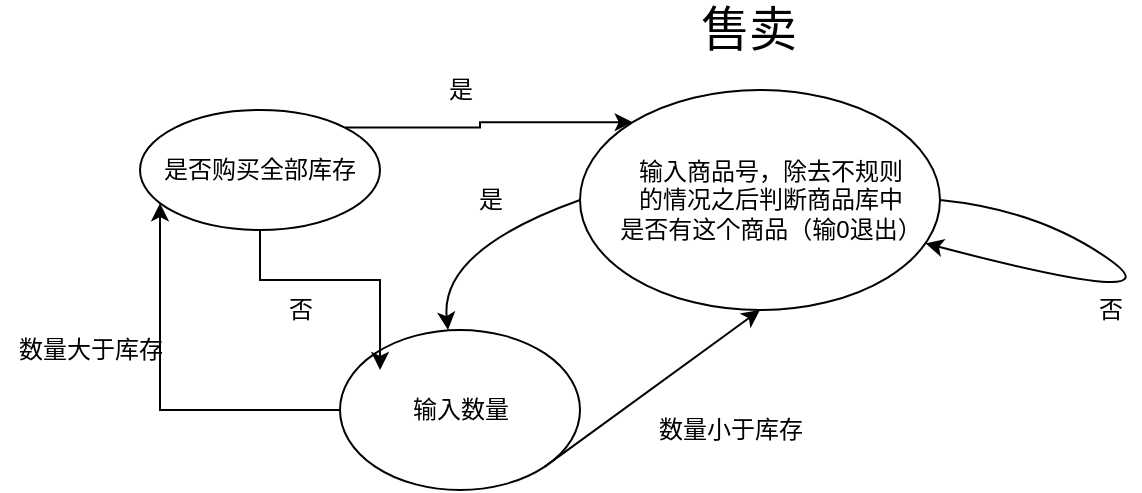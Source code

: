 <mxfile version="16.1.2" type="device"><diagram id="gJspSzL_ccn83Ad3Lbmp" name="第 1 页"><mxGraphModel dx="1102" dy="865" grid="1" gridSize="10" guides="1" tooltips="1" connect="1" arrows="1" fold="1" page="1" pageScale="1" pageWidth="827" pageHeight="1169" math="0" shadow="0"><root><mxCell id="0"/><mxCell id="1" parent="0"/><mxCell id="r_PS18ZqCWrKYgOx5iL0-2" value="" style="ellipse;whiteSpace=wrap;html=1;" vertex="1" parent="1"><mxGeometry x="310" y="160" width="180" height="110" as="geometry"/></mxCell><mxCell id="r_PS18ZqCWrKYgOx5iL0-3" value="" style="curved=1;endArrow=classic;html=1;rounded=0;exitX=0;exitY=0.5;exitDx=0;exitDy=0;entryX=0.45;entryY=0;entryDx=0;entryDy=0;entryPerimeter=0;" edge="1" parent="1" source="r_PS18ZqCWrKYgOx5iL0-2" target="r_PS18ZqCWrKYgOx5iL0-8"><mxGeometry width="50" height="50" relative="1" as="geometry"><mxPoint x="390" y="470" as="sourcePoint"/><mxPoint x="240" y="330" as="targetPoint"/><Array as="points"><mxPoint x="240" y="240"/></Array></mxGeometry></mxCell><mxCell id="r_PS18ZqCWrKYgOx5iL0-4" value="输入商品号，除去不规则&lt;br&gt;的情况之后判断商品库中&lt;br&gt;是否有这个商品（输0退出）" style="text;html=1;resizable=0;autosize=1;align=center;verticalAlign=middle;points=[];fillColor=none;strokeColor=none;rounded=0;" vertex="1" parent="1"><mxGeometry x="320" y="190" width="170" height="50" as="geometry"/></mxCell><mxCell id="r_PS18ZqCWrKYgOx5iL0-5" value="是" style="text;html=1;resizable=0;autosize=1;align=center;verticalAlign=middle;points=[];fillColor=none;strokeColor=none;rounded=0;" vertex="1" parent="1"><mxGeometry x="250" y="205" width="30" height="20" as="geometry"/></mxCell><mxCell id="r_PS18ZqCWrKYgOx5iL0-6" value="" style="curved=1;endArrow=classic;html=1;rounded=0;exitX=1;exitY=0.5;exitDx=0;exitDy=0;" edge="1" parent="1" source="r_PS18ZqCWrKYgOx5iL0-2" target="r_PS18ZqCWrKYgOx5iL0-2"><mxGeometry width="50" height="50" relative="1" as="geometry"><mxPoint x="390" y="450" as="sourcePoint"/><mxPoint x="570" y="300" as="targetPoint"/><Array as="points"><mxPoint x="540" y="220"/><mxPoint x="610" y="270"/></Array></mxGeometry></mxCell><mxCell id="r_PS18ZqCWrKYgOx5iL0-7" value="否" style="text;html=1;resizable=0;autosize=1;align=center;verticalAlign=middle;points=[];fillColor=none;strokeColor=none;rounded=0;" vertex="1" parent="1"><mxGeometry x="560" y="260" width="30" height="20" as="geometry"/></mxCell><mxCell id="r_PS18ZqCWrKYgOx5iL0-24" style="edgeStyle=orthogonalEdgeStyle;rounded=0;orthogonalLoop=1;jettySize=auto;html=1;exitX=0;exitY=0.5;exitDx=0;exitDy=0;" edge="1" parent="1" source="r_PS18ZqCWrKYgOx5iL0-8" target="r_PS18ZqCWrKYgOx5iL0-25"><mxGeometry relative="1" as="geometry"><mxPoint x="150" y="230" as="targetPoint"/><Array as="points"><mxPoint x="100" y="320"/></Array></mxGeometry></mxCell><mxCell id="r_PS18ZqCWrKYgOx5iL0-8" value="" style="ellipse;whiteSpace=wrap;html=1;" vertex="1" parent="1"><mxGeometry x="190" y="280" width="120" height="80" as="geometry"/></mxCell><mxCell id="r_PS18ZqCWrKYgOx5iL0-10" value="输入数量" style="text;html=1;resizable=0;autosize=1;align=center;verticalAlign=middle;points=[];fillColor=none;strokeColor=none;rounded=0;" vertex="1" parent="1"><mxGeometry x="220" y="310" width="60" height="20" as="geometry"/></mxCell><mxCell id="r_PS18ZqCWrKYgOx5iL0-15" value="&lt;span style=&quot;font-size: 24px&quot;&gt;售卖&lt;/span&gt;" style="text;html=1;align=center;verticalAlign=middle;resizable=0;points=[];autosize=1;strokeColor=none;fillColor=none;" vertex="1" parent="1"><mxGeometry x="364" y="120" width="60" height="20" as="geometry"/></mxCell><mxCell id="r_PS18ZqCWrKYgOx5iL0-21" value="数量大于库存" style="text;html=1;align=center;verticalAlign=middle;resizable=0;points=[];autosize=1;strokeColor=none;fillColor=none;" vertex="1" parent="1"><mxGeometry x="20" y="280" width="90" height="20" as="geometry"/></mxCell><mxCell id="r_PS18ZqCWrKYgOx5iL0-22" value="数量小于库存" style="text;html=1;align=center;verticalAlign=middle;resizable=0;points=[];autosize=1;strokeColor=none;fillColor=none;" vertex="1" parent="1"><mxGeometry x="340" y="320" width="90" height="20" as="geometry"/></mxCell><mxCell id="r_PS18ZqCWrKYgOx5iL0-23" value="" style="endArrow=classic;html=1;rounded=0;exitX=1;exitY=1;exitDx=0;exitDy=0;entryX=0.5;entryY=1;entryDx=0;entryDy=0;" edge="1" parent="1" source="r_PS18ZqCWrKYgOx5iL0-8" target="r_PS18ZqCWrKYgOx5iL0-2"><mxGeometry width="50" height="50" relative="1" as="geometry"><mxPoint x="390" y="370" as="sourcePoint"/><mxPoint x="350" y="450" as="targetPoint"/></mxGeometry></mxCell><mxCell id="r_PS18ZqCWrKYgOx5iL0-26" style="edgeStyle=orthogonalEdgeStyle;rounded=0;orthogonalLoop=1;jettySize=auto;html=1;exitX=0.5;exitY=1;exitDx=0;exitDy=0;entryX=0.167;entryY=0.25;entryDx=0;entryDy=0;entryPerimeter=0;" edge="1" parent="1" source="r_PS18ZqCWrKYgOx5iL0-25" target="r_PS18ZqCWrKYgOx5iL0-8"><mxGeometry relative="1" as="geometry"/></mxCell><mxCell id="r_PS18ZqCWrKYgOx5iL0-28" style="edgeStyle=orthogonalEdgeStyle;rounded=0;orthogonalLoop=1;jettySize=auto;html=1;exitX=1;exitY=0;exitDx=0;exitDy=0;entryX=0;entryY=0;entryDx=0;entryDy=0;" edge="1" parent="1" source="r_PS18ZqCWrKYgOx5iL0-25" target="r_PS18ZqCWrKYgOx5iL0-2"><mxGeometry relative="1" as="geometry"/></mxCell><mxCell id="r_PS18ZqCWrKYgOx5iL0-25" value="是否购买全部库存" style="ellipse;whiteSpace=wrap;html=1;" vertex="1" parent="1"><mxGeometry x="90" y="170" width="120" height="60" as="geometry"/></mxCell><mxCell id="r_PS18ZqCWrKYgOx5iL0-27" value="否" style="text;html=1;align=center;verticalAlign=middle;resizable=0;points=[];autosize=1;strokeColor=none;fillColor=none;" vertex="1" parent="1"><mxGeometry x="155" y="260" width="30" height="20" as="geometry"/></mxCell><mxCell id="r_PS18ZqCWrKYgOx5iL0-29" value="是" style="text;html=1;align=center;verticalAlign=middle;resizable=0;points=[];autosize=1;strokeColor=none;fillColor=none;" vertex="1" parent="1"><mxGeometry x="235" y="150" width="30" height="20" as="geometry"/></mxCell></root></mxGraphModel></diagram></mxfile>